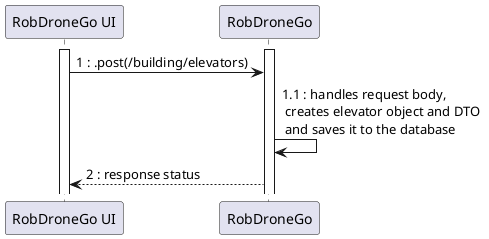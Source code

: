 @startuml
participant "RobDroneGo UI" as UI
participant "RobDroneGo" as API

activate UI
activate API
UI -> API : 1 : .post(/building/elevators)
API -> API : 1.1 : handles request body, \n creates elevator object and DTO \n and saves it to the database
API --> UI : 2 : response status

@enduml